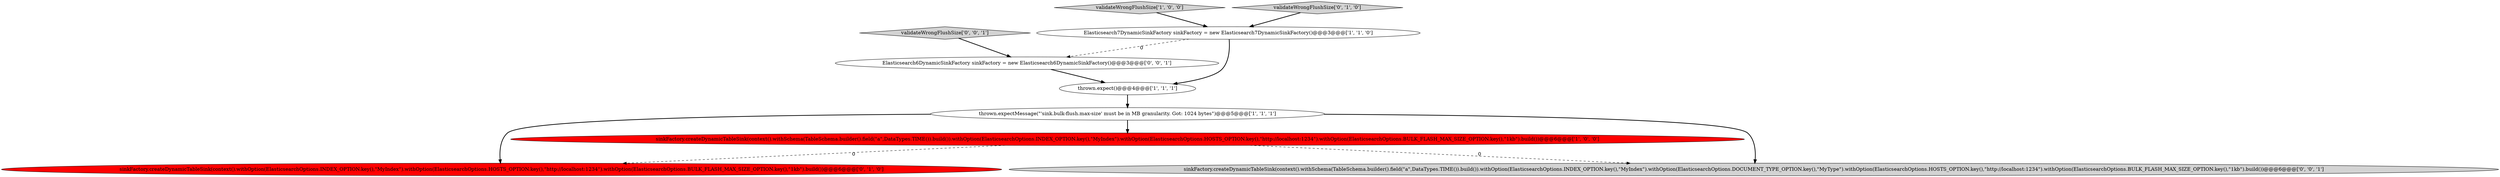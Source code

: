 digraph {
4 [style = filled, label = "Elasticsearch7DynamicSinkFactory sinkFactory = new Elasticsearch7DynamicSinkFactory()@@@3@@@['1', '1', '0']", fillcolor = white, shape = ellipse image = "AAA0AAABBB1BBB"];
3 [style = filled, label = "validateWrongFlushSize['1', '0', '0']", fillcolor = lightgray, shape = diamond image = "AAA0AAABBB1BBB"];
1 [style = filled, label = "sinkFactory.createDynamicTableSink(context().withSchema(TableSchema.builder().field(\"a\",DataTypes.TIME()).build()).withOption(ElasticsearchOptions.INDEX_OPTION.key(),\"MyIndex\").withOption(ElasticsearchOptions.HOSTS_OPTION.key(),\"http://localhost:1234\").withOption(ElasticsearchOptions.BULK_FLASH_MAX_SIZE_OPTION.key(),\"1kb\").build())@@@6@@@['1', '0', '0']", fillcolor = red, shape = ellipse image = "AAA1AAABBB1BBB"];
5 [style = filled, label = "validateWrongFlushSize['0', '1', '0']", fillcolor = lightgray, shape = diamond image = "AAA0AAABBB2BBB"];
7 [style = filled, label = "validateWrongFlushSize['0', '0', '1']", fillcolor = lightgray, shape = diamond image = "AAA0AAABBB3BBB"];
8 [style = filled, label = "Elasticsearch6DynamicSinkFactory sinkFactory = new Elasticsearch6DynamicSinkFactory()@@@3@@@['0', '0', '1']", fillcolor = white, shape = ellipse image = "AAA0AAABBB3BBB"];
6 [style = filled, label = "sinkFactory.createDynamicTableSink(context().withOption(ElasticsearchOptions.INDEX_OPTION.key(),\"MyIndex\").withOption(ElasticsearchOptions.HOSTS_OPTION.key(),\"http://localhost:1234\").withOption(ElasticsearchOptions.BULK_FLASH_MAX_SIZE_OPTION.key(),\"1kb\").build())@@@6@@@['0', '1', '0']", fillcolor = red, shape = ellipse image = "AAA1AAABBB2BBB"];
0 [style = filled, label = "thrown.expectMessage(\"'sink.bulk-flush.max-size' must be in MB granularity. Got: 1024 bytes\")@@@5@@@['1', '1', '1']", fillcolor = white, shape = ellipse image = "AAA0AAABBB1BBB"];
2 [style = filled, label = "thrown.expect()@@@4@@@['1', '1', '1']", fillcolor = white, shape = ellipse image = "AAA0AAABBB1BBB"];
9 [style = filled, label = "sinkFactory.createDynamicTableSink(context().withSchema(TableSchema.builder().field(\"a\",DataTypes.TIME()).build()).withOption(ElasticsearchOptions.INDEX_OPTION.key(),\"MyIndex\").withOption(ElasticsearchOptions.DOCUMENT_TYPE_OPTION.key(),\"MyType\").withOption(ElasticsearchOptions.HOSTS_OPTION.key(),\"http://localhost:1234\").withOption(ElasticsearchOptions.BULK_FLASH_MAX_SIZE_OPTION.key(),\"1kb\").build())@@@6@@@['0', '0', '1']", fillcolor = lightgray, shape = ellipse image = "AAA0AAABBB3BBB"];
1->9 [style = dashed, label="0"];
0->9 [style = bold, label=""];
2->0 [style = bold, label=""];
4->2 [style = bold, label=""];
8->2 [style = bold, label=""];
7->8 [style = bold, label=""];
0->6 [style = bold, label=""];
3->4 [style = bold, label=""];
0->1 [style = bold, label=""];
1->6 [style = dashed, label="0"];
5->4 [style = bold, label=""];
4->8 [style = dashed, label="0"];
}
